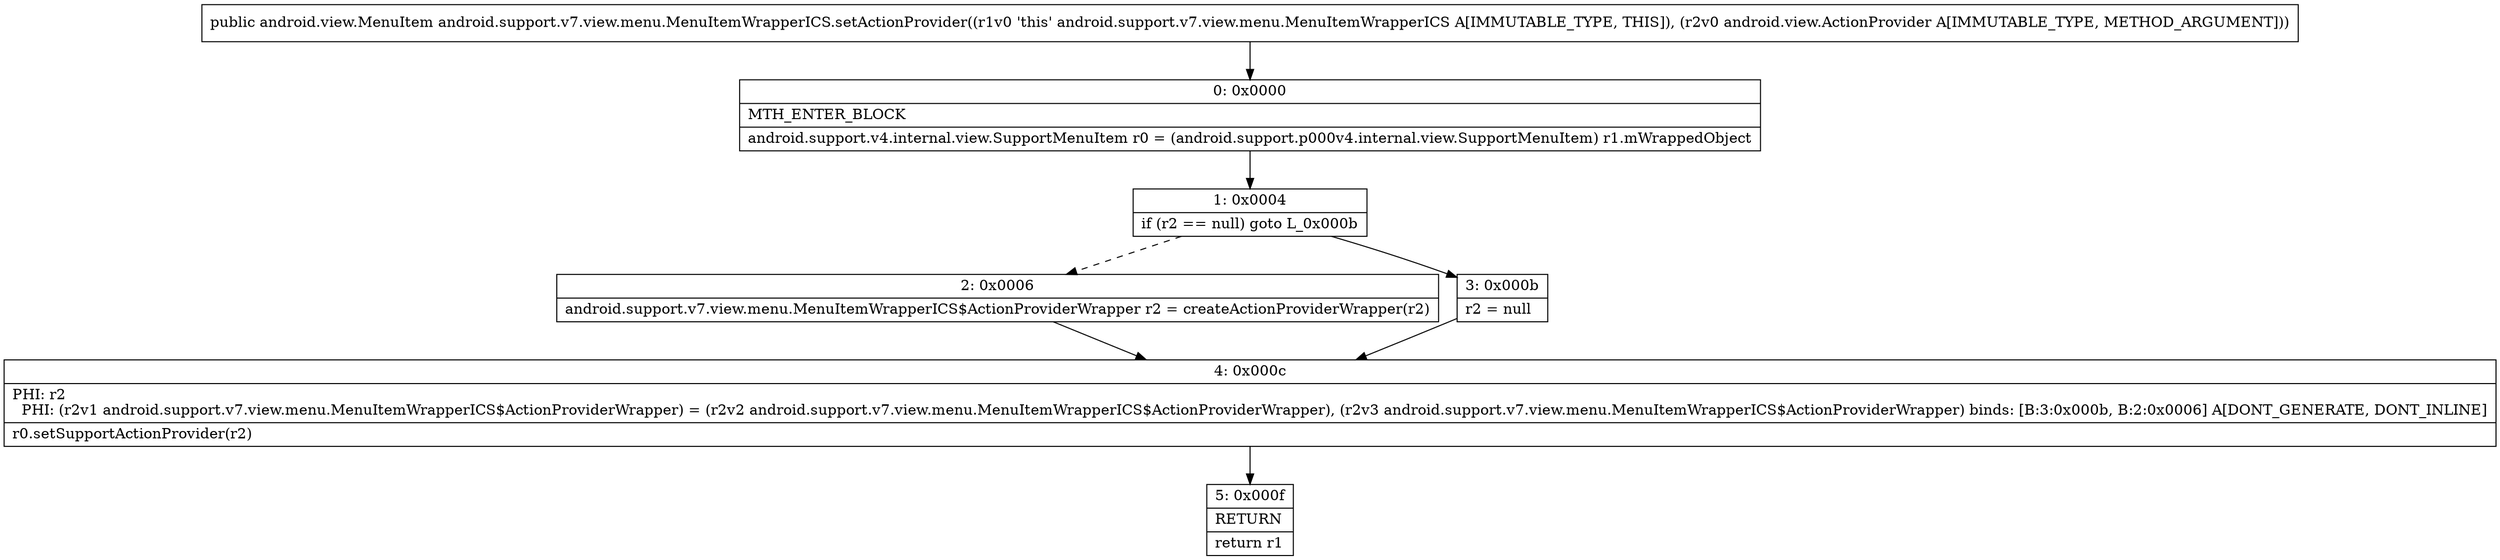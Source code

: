 digraph "CFG forandroid.support.v7.view.menu.MenuItemWrapperICS.setActionProvider(Landroid\/view\/ActionProvider;)Landroid\/view\/MenuItem;" {
Node_0 [shape=record,label="{0\:\ 0x0000|MTH_ENTER_BLOCK\l|android.support.v4.internal.view.SupportMenuItem r0 = (android.support.p000v4.internal.view.SupportMenuItem) r1.mWrappedObject\l}"];
Node_1 [shape=record,label="{1\:\ 0x0004|if (r2 == null) goto L_0x000b\l}"];
Node_2 [shape=record,label="{2\:\ 0x0006|android.support.v7.view.menu.MenuItemWrapperICS$ActionProviderWrapper r2 = createActionProviderWrapper(r2)\l}"];
Node_3 [shape=record,label="{3\:\ 0x000b|r2 = null\l}"];
Node_4 [shape=record,label="{4\:\ 0x000c|PHI: r2 \l  PHI: (r2v1 android.support.v7.view.menu.MenuItemWrapperICS$ActionProviderWrapper) = (r2v2 android.support.v7.view.menu.MenuItemWrapperICS$ActionProviderWrapper), (r2v3 android.support.v7.view.menu.MenuItemWrapperICS$ActionProviderWrapper) binds: [B:3:0x000b, B:2:0x0006] A[DONT_GENERATE, DONT_INLINE]\l|r0.setSupportActionProvider(r2)\l}"];
Node_5 [shape=record,label="{5\:\ 0x000f|RETURN\l|return r1\l}"];
MethodNode[shape=record,label="{public android.view.MenuItem android.support.v7.view.menu.MenuItemWrapperICS.setActionProvider((r1v0 'this' android.support.v7.view.menu.MenuItemWrapperICS A[IMMUTABLE_TYPE, THIS]), (r2v0 android.view.ActionProvider A[IMMUTABLE_TYPE, METHOD_ARGUMENT])) }"];
MethodNode -> Node_0;
Node_0 -> Node_1;
Node_1 -> Node_2[style=dashed];
Node_1 -> Node_3;
Node_2 -> Node_4;
Node_3 -> Node_4;
Node_4 -> Node_5;
}

